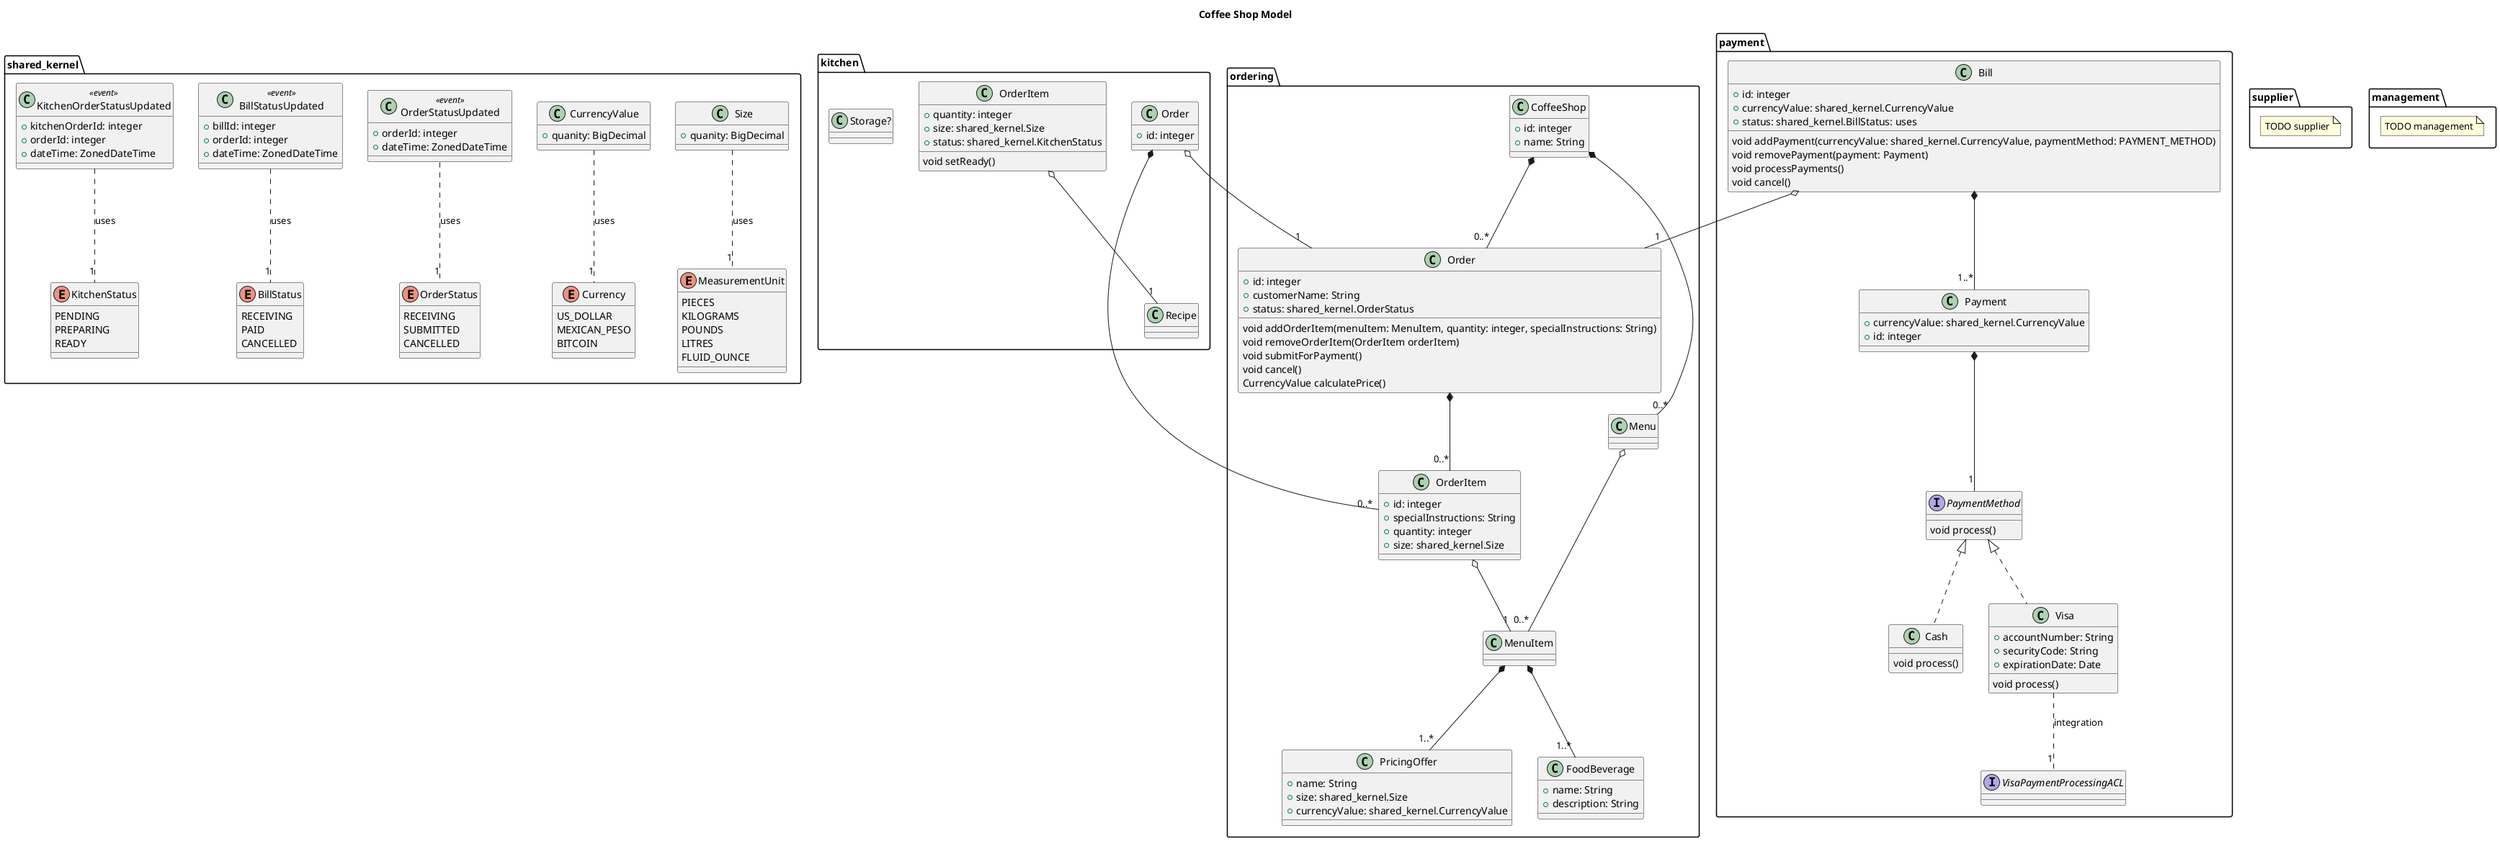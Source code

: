 @startuml

title Coffee Shop Model

namespace shared_kernel {

  class Size {
    +quanity: BigDecimal
  }
  Size .. "1" MeasurementUnit: uses

  enum MeasurementUnit {
    PIECES
    KILOGRAMS
    POUNDS
    LITRES
    FLUID_OUNCE
  }

  class CurrencyValue {
    +quanity: BigDecimal
  }
  CurrencyValue .. "1" Currency: uses

  enum Currency {
    US_DOLLAR
    MEXICAN_PESO
    BITCOIN
  }

  class OrderStatusUpdated <<event>> {
    +orderId: integer
    +dateTime: ZonedDateTime
  }
  OrderStatusUpdated .. "1" OrderStatus: uses

  enum OrderStatus {
    RECEIVING
    SUBMITTED
    CANCELLED
  }

  class BillStatusUpdated <<event>> {
    +billId: integer
    +orderId: integer
    +dateTime: ZonedDateTime
  }
  BillStatusUpdated .. "1" BillStatus: uses

  enum BillStatus {
    RECEIVING
    PAID
    CANCELLED
  }

  class KitchenOrderStatusUpdated <<event>> {
    +kitchenOrderId: integer
    +orderId: integer
    +dateTime: ZonedDateTime
  }
  KitchenOrderStatusUpdated .. "1" KitchenStatus: uses

  enum KitchenStatus {
    PENDING
    PREPARING
    READY
  }

}

namespace ordering {

  class CoffeeShop {
    +id: integer
    +name: String
  }
  CoffeeShop *-- "0..*" Menu
  CoffeeShop *-- "0..*" Order

  class Menu {}
  Menu o-- "0..*" MenuItem

  class Order {
    +id: integer
    +customerName: String
    +status: shared_kernel.OrderStatus
    void addOrderItem(menuItem: MenuItem, quantity: integer, specialInstructions: String)
    void removeOrderItem(OrderItem orderItem)
    void submitForPayment()
    void cancel()
    CurrencyValue calculatePrice()
  }
  Order *-- "0..*" OrderItem

  class OrderItem {
    +id: integer
    +specialInstructions: String
    +quantity: integer
    +size: shared_kernel.Size
  }
  OrderItem o-- "1" MenuItem

  MenuItem *-- "1..*" FoodBeverage
  MenuItem *-- "1..*" PricingOffer

    class FoodBeverage {
    +name: String
    +description: String
  }

  class PricingOffer {
    +name: String
    +size: shared_kernel.Size
    +currencyValue: shared_kernel.CurrencyValue
  }

}

namespace payment {

  class Bill {
    +id: integer
    +currencyValue: shared_kernel.CurrencyValue
    +status: shared_kernel.BillStatus: uses
    void addPayment(currencyValue: shared_kernel.CurrencyValue, paymentMethod: PAYMENT_METHOD)
    void removePayment(payment: Payment)
    void processPayments()
    void cancel()
  }
  Bill o-- "1" ordering.Order
  Bill *-- "1..*" Payment

  class Payment {
    +currencyValue: shared_kernel.CurrencyValue
    +id: integer
  }
  Payment *-- "1" PaymentMethod

  interface PaymentMethod {
    void process()
  }

  class Cash implements PaymentMethod {
    void process()
  }

  class Visa implements PaymentMethod  {
    +accountNumber: String
    +securityCode: String
    +expirationDate: Date
    void process()
  }
  Visa .. "1" VisaPaymentProcessingACL: integration

  interface VisaPaymentProcessingACL

}



namespace kitchen {

  class Order {
    +id: integer
  }
  Order o-- "1" ordering.Order
  Order *-- "0..*" OrderItem

  class OrderItem {
    +quantity: integer
    +size: shared_kernel.Size
    +status: shared_kernel.KitchenStatus
    void setReady()
  }

  OrderItem o-- "1" Recipe

  class Recipe

  class Storage?




}

namespace supplier {

  note "TODO supplier" as n1

}

namespace management {

  note "TODO management" as n1

}

@enduml
